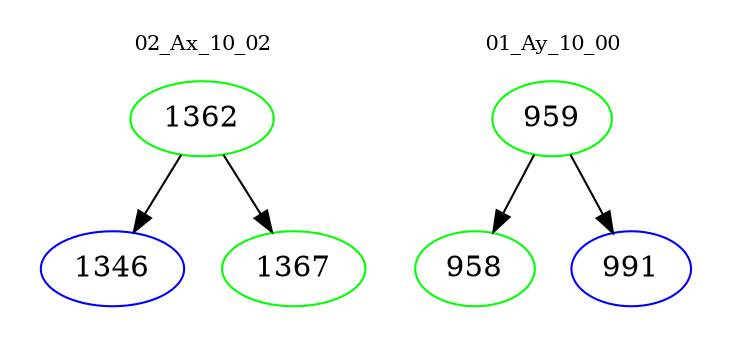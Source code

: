 digraph{
subgraph cluster_0 {
color = white
label = "02_Ax_10_02";
fontsize=10;
T0_1362 [label="1362", color="green"]
T0_1362 -> T0_1346 [color="black"]
T0_1346 [label="1346", color="blue"]
T0_1362 -> T0_1367 [color="black"]
T0_1367 [label="1367", color="green"]
}
subgraph cluster_1 {
color = white
label = "01_Ay_10_00";
fontsize=10;
T1_959 [label="959", color="green"]
T1_959 -> T1_958 [color="black"]
T1_958 [label="958", color="green"]
T1_959 -> T1_991 [color="black"]
T1_991 [label="991", color="blue"]
}
}
